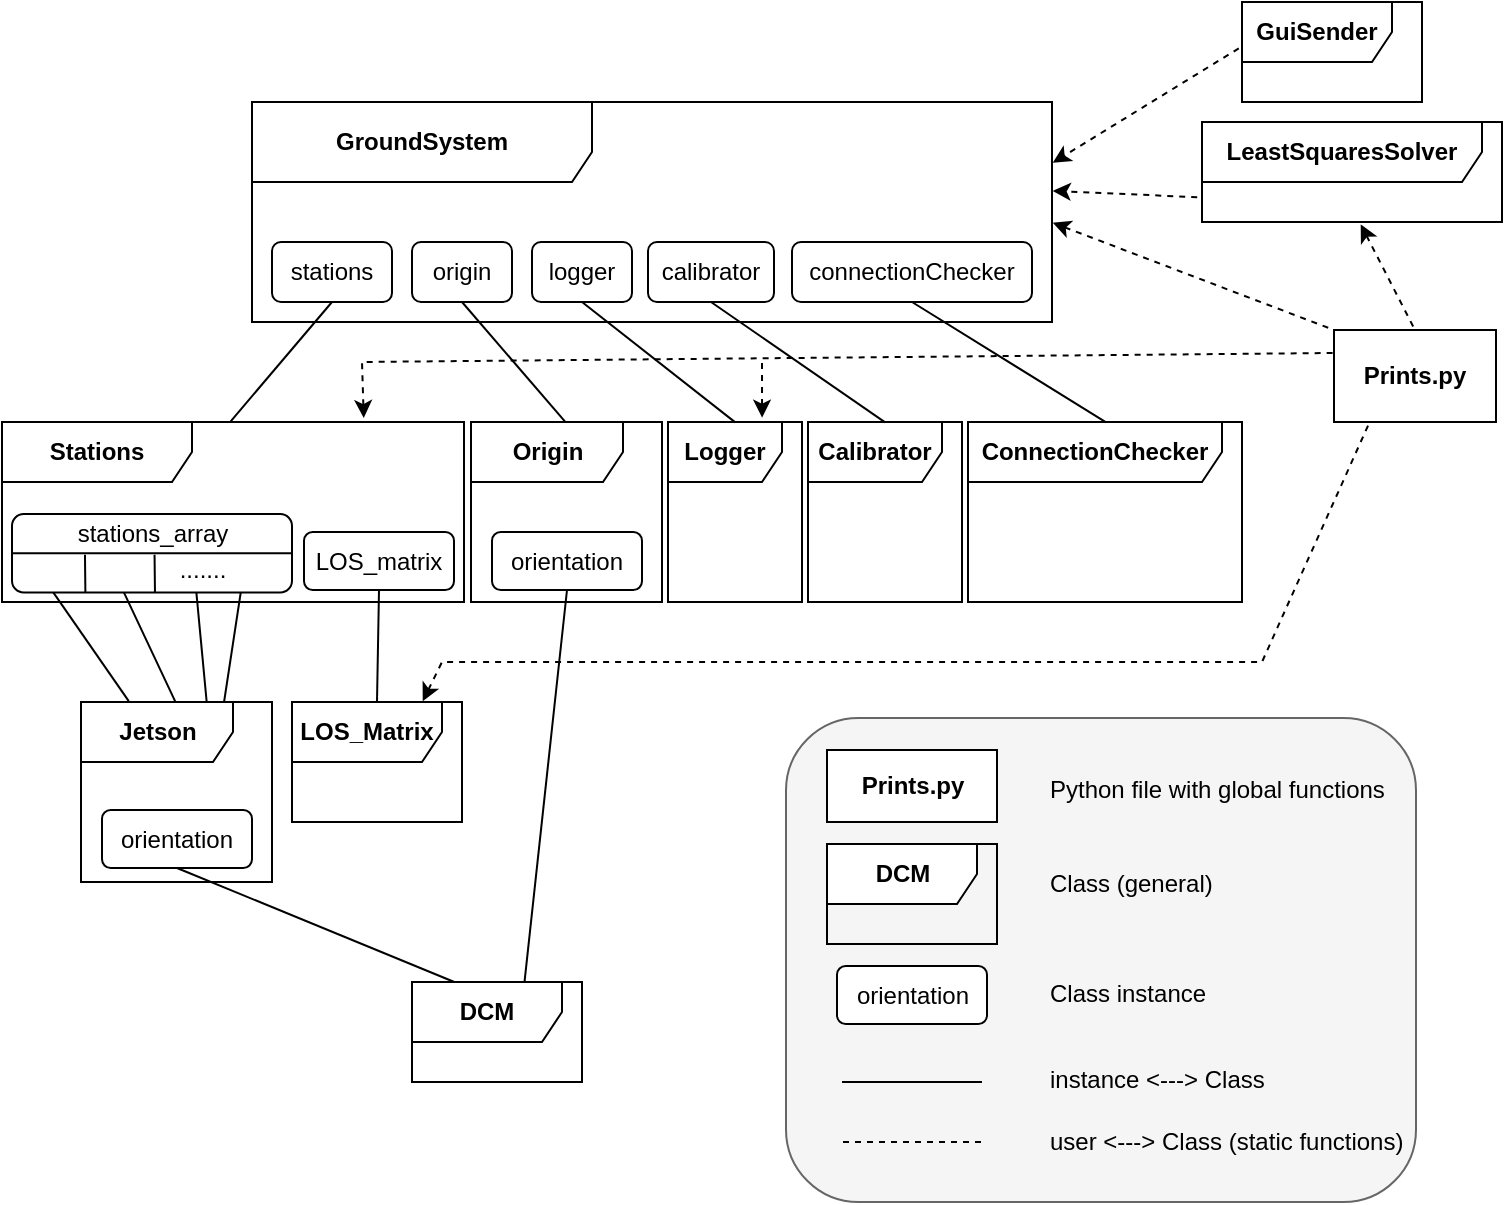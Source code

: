 <mxfile version="24.5.4" type="device">
  <diagram name="Page-1" id="gC5uqNwqaRCFUu7vOt0g">
    <mxGraphModel dx="1087" dy="530" grid="1" gridSize="10" guides="1" tooltips="1" connect="1" arrows="1" fold="1" page="1" pageScale="1" pageWidth="850" pageHeight="1100" math="0" shadow="0">
      <root>
        <mxCell id="0" />
        <mxCell id="1" parent="0" />
        <mxCell id="_C5gVdaisaOA8g9b09kY-8" value="" style="endArrow=none;dashed=1;html=1;rounded=0;entryX=0;entryY=0.25;entryDx=0;entryDy=0;exitX=0.783;exitY=-0.022;exitDx=0;exitDy=0;exitPerimeter=0;endFill=0;startArrow=classic;startFill=1;" parent="1" source="zSF9qhG4qP3Q0nkdV0IF-74" target="_C5gVdaisaOA8g9b09kY-13" edge="1">
          <mxGeometry width="50" height="50" relative="1" as="geometry">
            <mxPoint x="400" y="160" as="sourcePoint" />
            <mxPoint x="715.59" y="205.2" as="targetPoint" />
            <Array as="points">
              <mxPoint x="230" y="210" />
            </Array>
          </mxGeometry>
        </mxCell>
        <mxCell id="zSF9qhG4qP3Q0nkdV0IF-67" value="&lt;b&gt;GroundSystem&lt;/b&gt;" style="shape=umlFrame;whiteSpace=wrap;html=1;pointerEvents=0;width=170;height=40;" parent="1" vertex="1">
          <mxGeometry x="175" y="80" width="400" height="110" as="geometry" />
        </mxCell>
        <mxCell id="zSF9qhG4qP3Q0nkdV0IF-68" value="stations" style="rounded=1;whiteSpace=wrap;html=1;" parent="1" vertex="1">
          <mxGeometry x="185" y="150" width="60" height="30" as="geometry" />
        </mxCell>
        <mxCell id="zSF9qhG4qP3Q0nkdV0IF-69" value="origin" style="rounded=1;whiteSpace=wrap;html=1;" parent="1" vertex="1">
          <mxGeometry x="255" y="150" width="50" height="30" as="geometry" />
        </mxCell>
        <mxCell id="zSF9qhG4qP3Q0nkdV0IF-70" value="logger" style="rounded=1;whiteSpace=wrap;html=1;" parent="1" vertex="1">
          <mxGeometry x="315" y="150" width="50" height="30" as="geometry" />
        </mxCell>
        <mxCell id="zSF9qhG4qP3Q0nkdV0IF-71" value="connectionChecker" style="rounded=1;whiteSpace=wrap;html=1;" parent="1" vertex="1">
          <mxGeometry x="445" y="150" width="120" height="30" as="geometry" />
        </mxCell>
        <mxCell id="zSF9qhG4qP3Q0nkdV0IF-72" value="calibrator" style="rounded=1;whiteSpace=wrap;html=1;" parent="1" vertex="1">
          <mxGeometry x="373" y="150" width="63" height="30" as="geometry" />
        </mxCell>
        <mxCell id="zSF9qhG4qP3Q0nkdV0IF-73" value="" style="endArrow=none;html=1;rounded=0;entryX=0.5;entryY=1;entryDx=0;entryDy=0;exitX=0.495;exitY=-0.004;exitDx=0;exitDy=0;exitPerimeter=0;" parent="1" source="zSF9qhG4qP3Q0nkdV0IF-74" target="zSF9qhG4qP3Q0nkdV0IF-68" edge="1">
          <mxGeometry width="50" height="50" relative="1" as="geometry">
            <mxPoint x="150" y="280" as="sourcePoint" />
            <mxPoint x="430" y="360" as="targetPoint" />
          </mxGeometry>
        </mxCell>
        <mxCell id="zSF9qhG4qP3Q0nkdV0IF-74" value="&lt;b&gt;Stations&lt;/b&gt;" style="shape=umlFrame;whiteSpace=wrap;html=1;pointerEvents=0;width=95;height=30;" parent="1" vertex="1">
          <mxGeometry x="50" y="240" width="231" height="90" as="geometry" />
        </mxCell>
        <mxCell id="zSF9qhG4qP3Q0nkdV0IF-87" value="" style="group" parent="1" vertex="1" connectable="0">
          <mxGeometry x="55" y="286" width="140" height="40" as="geometry" />
        </mxCell>
        <mxCell id="zSF9qhG4qP3Q0nkdV0IF-75" value="" style="rounded=1;whiteSpace=wrap;html=1;" parent="zSF9qhG4qP3Q0nkdV0IF-87" vertex="1">
          <mxGeometry width="140" height="39.216" as="geometry" />
        </mxCell>
        <mxCell id="zSF9qhG4qP3Q0nkdV0IF-80" value="" style="endArrow=none;html=1;rounded=0;exitX=0;exitY=0.5;exitDx=0;exitDy=0;entryX=1;entryY=0.5;entryDx=0;entryDy=0;" parent="zSF9qhG4qP3Q0nkdV0IF-87" source="zSF9qhG4qP3Q0nkdV0IF-75" target="zSF9qhG4qP3Q0nkdV0IF-75" edge="1">
          <mxGeometry width="50" height="50" relative="1" as="geometry">
            <mxPoint x="335.152" y="-117.647" as="sourcePoint" />
            <mxPoint x="377.576" y="-156.863" as="targetPoint" />
          </mxGeometry>
        </mxCell>
        <mxCell id="zSF9qhG4qP3Q0nkdV0IF-81" value="stations_array" style="text;html=1;align=center;verticalAlign=middle;whiteSpace=wrap;rounded=0;" parent="zSF9qhG4qP3Q0nkdV0IF-87" vertex="1">
          <mxGeometry x="44.545" y="-2" width="50.909" height="23.529" as="geometry" />
        </mxCell>
        <mxCell id="zSF9qhG4qP3Q0nkdV0IF-83" value="" style="endArrow=none;html=1;rounded=0;entryX=0.25;entryY=1;entryDx=0;entryDy=0;startSize=6;exitX=0.25;exitY=1;exitDx=0;exitDy=0;" parent="zSF9qhG4qP3Q0nkdV0IF-87" edge="1">
          <mxGeometry width="50" height="50" relative="1" as="geometry">
            <mxPoint x="36.485" y="20.392" as="sourcePoint" />
            <mxPoint x="36.697" y="39.216" as="targetPoint" />
          </mxGeometry>
        </mxCell>
        <mxCell id="zSF9qhG4qP3Q0nkdV0IF-84" value="" style="endArrow=none;html=1;rounded=0;entryX=0.25;entryY=1;entryDx=0;entryDy=0;startSize=6;exitX=0.25;exitY=1;exitDx=0;exitDy=0;" parent="zSF9qhG4qP3Q0nkdV0IF-87" edge="1">
          <mxGeometry width="50" height="50" relative="1" as="geometry">
            <mxPoint x="71.273" y="20.392" as="sourcePoint" />
            <mxPoint x="71.485" y="39.216" as="targetPoint" />
          </mxGeometry>
        </mxCell>
        <mxCell id="zSF9qhG4qP3Q0nkdV0IF-86" value="......." style="text;html=1;align=center;verticalAlign=middle;whiteSpace=wrap;rounded=0;" parent="zSF9qhG4qP3Q0nkdV0IF-87" vertex="1">
          <mxGeometry x="69.576" y="16.471" width="50.909" height="23.529" as="geometry" />
        </mxCell>
        <mxCell id="zSF9qhG4qP3Q0nkdV0IF-89" value="LOS_matrix" style="rounded=1;whiteSpace=wrap;html=1;" parent="1" vertex="1">
          <mxGeometry x="201" y="295" width="75" height="29" as="geometry" />
        </mxCell>
        <mxCell id="zSF9qhG4qP3Q0nkdV0IF-90" value="&lt;b&gt;Origin&lt;/b&gt;" style="shape=umlFrame;whiteSpace=wrap;html=1;pointerEvents=0;width=76;height=30;" parent="1" vertex="1">
          <mxGeometry x="284.5" y="240" width="95.5" height="90" as="geometry" />
        </mxCell>
        <mxCell id="zSF9qhG4qP3Q0nkdV0IF-100" value="" style="endArrow=none;html=1;rounded=0;entryX=0.5;entryY=1;entryDx=0;entryDy=0;exitX=0.496;exitY=0.002;exitDx=0;exitDy=0;exitPerimeter=0;" parent="1" source="zSF9qhG4qP3Q0nkdV0IF-90" target="zSF9qhG4qP3Q0nkdV0IF-69" edge="1">
          <mxGeometry width="50" height="50" relative="1" as="geometry">
            <mxPoint x="350" y="230" as="sourcePoint" />
            <mxPoint x="430" y="270" as="targetPoint" />
          </mxGeometry>
        </mxCell>
        <mxCell id="zSF9qhG4qP3Q0nkdV0IF-101" value="&lt;b&gt;Logger&lt;/b&gt;" style="shape=umlFrame;whiteSpace=wrap;html=1;pointerEvents=0;width=57;height=30;" parent="1" vertex="1">
          <mxGeometry x="383" y="240" width="67" height="90" as="geometry" />
        </mxCell>
        <mxCell id="zSF9qhG4qP3Q0nkdV0IF-103" value="" style="endArrow=none;html=1;rounded=0;entryX=0.5;entryY=1;entryDx=0;entryDy=0;exitX=0.502;exitY=0.002;exitDx=0;exitDy=0;exitPerimeter=0;" parent="1" source="zSF9qhG4qP3Q0nkdV0IF-101" target="zSF9qhG4qP3Q0nkdV0IF-70" edge="1">
          <mxGeometry width="50" height="50" relative="1" as="geometry">
            <mxPoint x="380" y="320" as="sourcePoint" />
            <mxPoint x="430" y="270" as="targetPoint" />
          </mxGeometry>
        </mxCell>
        <mxCell id="zSF9qhG4qP3Q0nkdV0IF-104" value="&lt;b&gt;Calibrator&lt;/b&gt;" style="shape=umlFrame;whiteSpace=wrap;html=1;pointerEvents=0;width=67;height=30;" parent="1" vertex="1">
          <mxGeometry x="453" y="240" width="77" height="90" as="geometry" />
        </mxCell>
        <mxCell id="zSF9qhG4qP3Q0nkdV0IF-105" value="" style="endArrow=none;html=1;rounded=0;entryX=0.5;entryY=1;entryDx=0;entryDy=0;exitX=0.501;exitY=0.002;exitDx=0;exitDy=0;exitPerimeter=0;" parent="1" source="zSF9qhG4qP3Q0nkdV0IF-104" target="zSF9qhG4qP3Q0nkdV0IF-72" edge="1">
          <mxGeometry width="50" height="50" relative="1" as="geometry">
            <mxPoint x="367" y="250" as="sourcePoint" />
            <mxPoint x="350" y="190" as="targetPoint" />
          </mxGeometry>
        </mxCell>
        <mxCell id="zSF9qhG4qP3Q0nkdV0IF-106" value="&lt;b&gt;ConnectionChecker&lt;/b&gt;" style="shape=umlFrame;whiteSpace=wrap;html=1;pointerEvents=0;width=127;height=30;" parent="1" vertex="1">
          <mxGeometry x="533" y="240" width="137" height="90" as="geometry" />
        </mxCell>
        <mxCell id="zSF9qhG4qP3Q0nkdV0IF-107" value="" style="endArrow=none;html=1;rounded=0;entryX=0.5;entryY=1;entryDx=0;entryDy=0;exitX=0.504;exitY=0.002;exitDx=0;exitDy=0;exitPerimeter=0;" parent="1" source="zSF9qhG4qP3Q0nkdV0IF-106" target="zSF9qhG4qP3Q0nkdV0IF-71" edge="1">
          <mxGeometry width="50" height="50" relative="1" as="geometry">
            <mxPoint x="650" y="230" as="sourcePoint" />
            <mxPoint x="415" y="190" as="targetPoint" />
          </mxGeometry>
        </mxCell>
        <mxCell id="zSF9qhG4qP3Q0nkdV0IF-111" value="&lt;b&gt;Jetson&lt;/b&gt;" style="shape=umlFrame;whiteSpace=wrap;html=1;pointerEvents=0;width=76;height=30;" parent="1" vertex="1">
          <mxGeometry x="89.5" y="380" width="95.5" height="90" as="geometry" />
        </mxCell>
        <mxCell id="zSF9qhG4qP3Q0nkdV0IF-113" value="" style="endArrow=none;html=1;rounded=0;exitX=0.25;exitY=-0.005;exitDx=0;exitDy=0;exitPerimeter=0;entryX=0.148;entryY=1.002;entryDx=0;entryDy=0;endSize=6;movable=1;resizable=1;rotatable=1;deletable=1;editable=1;locked=0;connectable=1;entryPerimeter=0;" parent="1" source="zSF9qhG4qP3Q0nkdV0IF-111" target="zSF9qhG4qP3Q0nkdV0IF-75" edge="1">
          <mxGeometry width="50" height="50" relative="1" as="geometry">
            <mxPoint x="380" y="410" as="sourcePoint" />
            <mxPoint x="430" y="360" as="targetPoint" />
          </mxGeometry>
        </mxCell>
        <mxCell id="zSF9qhG4qP3Q0nkdV0IF-114" value="" style="endArrow=none;html=1;rounded=0;exitX=0.495;exitY=0.001;exitDx=0;exitDy=0;exitPerimeter=0;endSize=6;movable=1;resizable=1;rotatable=1;deletable=1;editable=1;locked=0;connectable=1;entryX=0.4;entryY=1.002;entryDx=0;entryDy=0;entryPerimeter=0;" parent="1" source="zSF9qhG4qP3Q0nkdV0IF-111" target="zSF9qhG4qP3Q0nkdV0IF-75" edge="1">
          <mxGeometry width="50" height="50" relative="1" as="geometry">
            <mxPoint x="133" y="390" as="sourcePoint" />
            <mxPoint x="110" y="330" as="targetPoint" />
          </mxGeometry>
        </mxCell>
        <mxCell id="zSF9qhG4qP3Q0nkdV0IF-115" value="" style="endArrow=none;html=1;rounded=0;exitX=0.658;exitY=-0.001;exitDx=0;exitDy=0;exitPerimeter=0;endSize=6;movable=1;resizable=1;rotatable=1;deletable=1;editable=1;locked=0;connectable=1;entryX=0.523;entryY=0.978;entryDx=0;entryDy=0;entryPerimeter=0;" parent="1" source="zSF9qhG4qP3Q0nkdV0IF-111" edge="1">
          <mxGeometry width="50" height="50" relative="1" as="geometry">
            <mxPoint x="159.485" y="380.09" as="sourcePoint" />
            <mxPoint x="147.201" y="325.482" as="targetPoint" />
          </mxGeometry>
        </mxCell>
        <mxCell id="zSF9qhG4qP3Q0nkdV0IF-116" value="" style="endArrow=none;html=1;rounded=0;exitX=0.88;exitY=0.965;exitDx=0;exitDy=0;exitPerimeter=0;endSize=6;movable=1;resizable=1;rotatable=1;deletable=1;editable=1;locked=0;connectable=1;entryX=0.749;entryY=0;entryDx=0;entryDy=0;entryPerimeter=0;" parent="1" source="zSF9qhG4qP3Q0nkdV0IF-86" target="zSF9qhG4qP3Q0nkdV0IF-111" edge="1">
          <mxGeometry width="50" height="50" relative="1" as="geometry">
            <mxPoint x="167" y="400" as="sourcePoint" />
            <mxPoint x="131" y="345" as="targetPoint" />
          </mxGeometry>
        </mxCell>
        <mxCell id="zSF9qhG4qP3Q0nkdV0IF-117" value="&lt;b&gt;LOS_Matrix&lt;/b&gt;" style="shape=umlFrame;whiteSpace=wrap;html=1;pointerEvents=0;width=75;height=30;" parent="1" vertex="1">
          <mxGeometry x="195" y="380" width="85" height="60" as="geometry" />
        </mxCell>
        <mxCell id="zSF9qhG4qP3Q0nkdV0IF-118" value="" style="endArrow=none;html=1;rounded=0;exitX=0.5;exitY=-0.006;exitDx=0;exitDy=0;exitPerimeter=0;entryX=0.5;entryY=1;entryDx=0;entryDy=0;" parent="1" source="zSF9qhG4qP3Q0nkdV0IF-117" target="zSF9qhG4qP3Q0nkdV0IF-89" edge="1">
          <mxGeometry width="50" height="50" relative="1" as="geometry">
            <mxPoint x="310" y="360" as="sourcePoint" />
            <mxPoint x="360" y="310" as="targetPoint" />
          </mxGeometry>
        </mxCell>
        <mxCell id="zSF9qhG4qP3Q0nkdV0IF-119" value="&lt;b&gt;DCM&lt;/b&gt;" style="shape=umlFrame;whiteSpace=wrap;html=1;pointerEvents=0;width=75;height=30;" parent="1" vertex="1">
          <mxGeometry x="255" y="520" width="85" height="50" as="geometry" />
        </mxCell>
        <mxCell id="zSF9qhG4qP3Q0nkdV0IF-120" value="orientation" style="rounded=1;whiteSpace=wrap;html=1;" parent="1" vertex="1">
          <mxGeometry x="295" y="295" width="75" height="29" as="geometry" />
        </mxCell>
        <mxCell id="zSF9qhG4qP3Q0nkdV0IF-121" value="orientation" style="rounded=1;whiteSpace=wrap;html=1;" parent="1" vertex="1">
          <mxGeometry x="100" y="434" width="75" height="29" as="geometry" />
        </mxCell>
        <mxCell id="zSF9qhG4qP3Q0nkdV0IF-122" value="" style="endArrow=none;html=1;rounded=0;entryX=0.5;entryY=1;entryDx=0;entryDy=0;exitX=0.662;exitY=-0.003;exitDx=0;exitDy=0;exitPerimeter=0;" parent="1" source="zSF9qhG4qP3Q0nkdV0IF-119" target="zSF9qhG4qP3Q0nkdV0IF-120" edge="1">
          <mxGeometry width="50" height="50" relative="1" as="geometry">
            <mxPoint x="280" y="440" as="sourcePoint" />
            <mxPoint x="330" y="390" as="targetPoint" />
          </mxGeometry>
        </mxCell>
        <mxCell id="zSF9qhG4qP3Q0nkdV0IF-123" value="" style="endArrow=none;html=1;rounded=0;exitX=0.249;exitY=0;exitDx=0;exitDy=0;exitPerimeter=0;entryX=0.5;entryY=1;entryDx=0;entryDy=0;" parent="1" source="zSF9qhG4qP3Q0nkdV0IF-119" target="zSF9qhG4qP3Q0nkdV0IF-121" edge="1">
          <mxGeometry width="50" height="50" relative="1" as="geometry">
            <mxPoint x="321" y="530" as="sourcePoint" />
            <mxPoint x="140" y="490" as="targetPoint" />
          </mxGeometry>
        </mxCell>
        <mxCell id="_C5gVdaisaOA8g9b09kY-1" value="&lt;b&gt;GuiSender&lt;/b&gt;" style="shape=umlFrame;whiteSpace=wrap;html=1;pointerEvents=0;width=75;height=30;" parent="1" vertex="1">
          <mxGeometry x="670" y="30" width="90" height="50" as="geometry" />
        </mxCell>
        <mxCell id="_C5gVdaisaOA8g9b09kY-3" value="&lt;span style=&quot;text-align: left;&quot;&gt;&lt;b&gt;LeastSquaresSolver&lt;/b&gt;&lt;/span&gt;" style="shape=umlFrame;whiteSpace=wrap;html=1;pointerEvents=0;width=140;height=30;" parent="1" vertex="1">
          <mxGeometry x="650" y="90" width="150" height="50" as="geometry" />
        </mxCell>
        <mxCell id="_C5gVdaisaOA8g9b09kY-5" value="" style="endArrow=classic;dashed=1;html=1;strokeWidth=1;rounded=0;entryX=1.001;entryY=0.276;entryDx=0;entryDy=0;entryPerimeter=0;exitX=-0.018;exitY=0.464;exitDx=0;exitDy=0;exitPerimeter=0;startArrow=none;startFill=0;endFill=1;" parent="1" source="_C5gVdaisaOA8g9b09kY-1" target="zSF9qhG4qP3Q0nkdV0IF-67" edge="1">
          <mxGeometry width="50" height="50" relative="1" as="geometry">
            <mxPoint x="400" y="160" as="sourcePoint" />
            <mxPoint x="450" y="110" as="targetPoint" />
          </mxGeometry>
        </mxCell>
        <mxCell id="_C5gVdaisaOA8g9b09kY-6" value="" style="endArrow=classic;dashed=1;html=1;strokeWidth=1;rounded=0;entryX=1.001;entryY=0.404;entryDx=0;entryDy=0;entryPerimeter=0;exitX=-0.016;exitY=0.752;exitDx=0;exitDy=0;exitPerimeter=0;endFill=1;" parent="1" source="_C5gVdaisaOA8g9b09kY-3" target="zSF9qhG4qP3Q0nkdV0IF-67" edge="1">
          <mxGeometry width="50" height="50" relative="1" as="geometry">
            <mxPoint x="678" y="63" as="sourcePoint" />
            <mxPoint x="587" y="121" as="targetPoint" />
          </mxGeometry>
        </mxCell>
        <mxCell id="_C5gVdaisaOA8g9b09kY-7" value="" style="endArrow=none;dashed=1;html=1;rounded=0;entryX=0;entryY=0;entryDx=0;entryDy=0;exitX=1.001;exitY=0.549;exitDx=0;exitDy=0;exitPerimeter=0;endFill=0;startArrow=classic;startFill=1;" parent="1" source="zSF9qhG4qP3Q0nkdV0IF-67" target="_C5gVdaisaOA8g9b09kY-13" edge="1">
          <mxGeometry width="50" height="50" relative="1" as="geometry">
            <mxPoint x="400" y="160" as="sourcePoint" />
            <mxPoint x="718.02" y="192.4" as="targetPoint" />
          </mxGeometry>
        </mxCell>
        <mxCell id="_C5gVdaisaOA8g9b09kY-9" value="" style="endArrow=none;dashed=1;html=1;rounded=0;entryX=0.22;entryY=1;entryDx=0;entryDy=0;entryPerimeter=0;exitX=0.769;exitY=-0.007;exitDx=0;exitDy=0;exitPerimeter=0;endFill=0;startArrow=classic;startFill=1;" parent="1" source="zSF9qhG4qP3Q0nkdV0IF-117" target="_C5gVdaisaOA8g9b09kY-13" edge="1">
          <mxGeometry width="50" height="50" relative="1" as="geometry">
            <mxPoint x="400" y="360" as="sourcePoint" />
            <mxPoint x="740.43" y="242.0" as="targetPoint" />
            <Array as="points">
              <mxPoint x="270" y="360" />
              <mxPoint x="680" y="360" />
            </Array>
          </mxGeometry>
        </mxCell>
        <mxCell id="_C5gVdaisaOA8g9b09kY-10" value="" style="endArrow=none;dashed=1;html=1;rounded=0;exitX=0.672;exitY=-0.002;exitDx=0;exitDy=0;exitPerimeter=0;endFill=0;startArrow=classic;startFill=1;" parent="1" edge="1">
          <mxGeometry width="50" height="50" relative="1" as="geometry">
            <mxPoint x="430.024" y="237.82" as="sourcePoint" />
            <mxPoint x="430" y="210" as="targetPoint" />
          </mxGeometry>
        </mxCell>
        <mxCell id="_C5gVdaisaOA8g9b09kY-12" value="" style="endArrow=none;dashed=1;html=1;rounded=0;entryX=0.5;entryY=0;entryDx=0;entryDy=0;exitX=0.529;exitY=1.024;exitDx=0;exitDy=0;exitPerimeter=0;targetPerimeterSpacing=0;strokeWidth=1;startArrow=classic;startFill=1;curved=0;" parent="1" source="_C5gVdaisaOA8g9b09kY-3" target="_C5gVdaisaOA8g9b09kY-13" edge="1">
          <mxGeometry width="50" height="50" relative="1" as="geometry">
            <mxPoint x="585" y="150" as="sourcePoint" />
            <mxPoint x="760.5" y="188.45" as="targetPoint" />
          </mxGeometry>
        </mxCell>
        <mxCell id="_C5gVdaisaOA8g9b09kY-13" value="&lt;b&gt;Prints.py&lt;/b&gt;" style="rounded=0;whiteSpace=wrap;html=1;" parent="1" vertex="1">
          <mxGeometry x="716" y="194" width="81" height="46" as="geometry" />
        </mxCell>
        <mxCell id="_C5gVdaisaOA8g9b09kY-15" value="" style="rounded=1;whiteSpace=wrap;html=1;fillColor=#f5f5f5;fontColor=#333333;strokeColor=#666666;" parent="1" vertex="1">
          <mxGeometry x="442" y="388" width="315" height="242" as="geometry" />
        </mxCell>
        <mxCell id="_C5gVdaisaOA8g9b09kY-16" value="&lt;b&gt;Prints.py&lt;/b&gt;" style="rounded=0;whiteSpace=wrap;html=1;" parent="1" vertex="1">
          <mxGeometry x="462.5" y="404" width="85" height="36" as="geometry" />
        </mxCell>
        <mxCell id="_C5gVdaisaOA8g9b09kY-18" value="&lt;b&gt;DCM&lt;/b&gt;" style="shape=umlFrame;whiteSpace=wrap;html=1;pointerEvents=0;width=75;height=30;" parent="1" vertex="1">
          <mxGeometry x="462.5" y="451" width="85" height="50" as="geometry" />
        </mxCell>
        <mxCell id="_C5gVdaisaOA8g9b09kY-19" value="orientation" style="rounded=1;whiteSpace=wrap;html=1;" parent="1" vertex="1">
          <mxGeometry x="467.5" y="512" width="75" height="29" as="geometry" />
        </mxCell>
        <mxCell id="_C5gVdaisaOA8g9b09kY-20" value="Python file with global functions" style="text;html=1;align=left;verticalAlign=middle;whiteSpace=wrap;rounded=0;" parent="1" vertex="1">
          <mxGeometry x="571.5" y="410" width="171.5" height="27" as="geometry" />
        </mxCell>
        <mxCell id="_C5gVdaisaOA8g9b09kY-21" value="Class (general)" style="text;html=1;align=left;verticalAlign=middle;whiteSpace=wrap;rounded=0;" parent="1" vertex="1">
          <mxGeometry x="571.5" y="457" width="171.5" height="27" as="geometry" />
        </mxCell>
        <mxCell id="_C5gVdaisaOA8g9b09kY-23" value="Class instance" style="text;html=1;align=left;verticalAlign=middle;whiteSpace=wrap;rounded=0;" parent="1" vertex="1">
          <mxGeometry x="571.5" y="512" width="171.5" height="27" as="geometry" />
        </mxCell>
        <mxCell id="_C5gVdaisaOA8g9b09kY-24" value="" style="endArrow=none;html=1;rounded=0;" parent="1" edge="1">
          <mxGeometry width="50" height="50" relative="1" as="geometry">
            <mxPoint x="470" y="570" as="sourcePoint" />
            <mxPoint x="540" y="570" as="targetPoint" />
          </mxGeometry>
        </mxCell>
        <mxCell id="_C5gVdaisaOA8g9b09kY-26" value="instance &amp;lt;---&amp;gt; Class" style="text;html=1;align=left;verticalAlign=middle;whiteSpace=wrap;rounded=0;" parent="1" vertex="1">
          <mxGeometry x="572" y="555" width="171.5" height="27" as="geometry" />
        </mxCell>
        <mxCell id="_C5gVdaisaOA8g9b09kY-27" value="" style="endArrow=none;html=1;rounded=0;dashed=1;" parent="1" edge="1">
          <mxGeometry width="50" height="50" relative="1" as="geometry">
            <mxPoint x="470.5" y="600" as="sourcePoint" />
            <mxPoint x="540.5" y="600" as="targetPoint" />
          </mxGeometry>
        </mxCell>
        <mxCell id="_C5gVdaisaOA8g9b09kY-28" value="user &amp;lt;---&amp;gt; Class (static functions)" style="text;html=1;align=left;verticalAlign=middle;whiteSpace=wrap;rounded=0;" parent="1" vertex="1">
          <mxGeometry x="571.5" y="581" width="178.5" height="37" as="geometry" />
        </mxCell>
      </root>
    </mxGraphModel>
  </diagram>
</mxfile>
